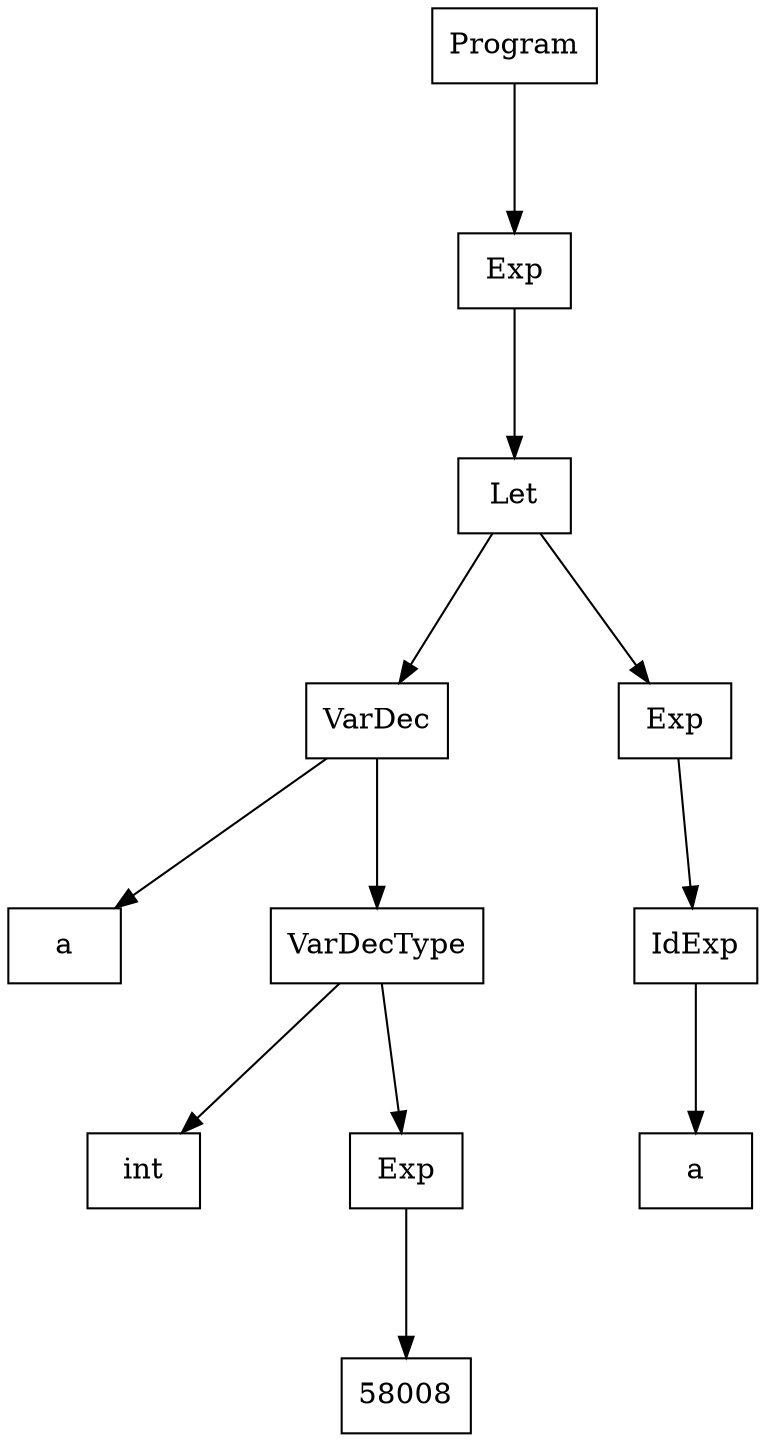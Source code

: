 digraph "ast"{

	nodesep=1;
	ranksep=1;

	N2 [label="Let", shape="box"];
	N3 [label="VarDec", shape="box"];
	N4 [label="a", shape="box"];
	N5 [label="VarDecType", shape="box"];
	N6 [label="int", shape="box"];
	N8 [label="58008", shape="box"];
	N7 [label="Exp", shape="box"];
	N10 [label="IdExp", shape="box"];
	N11 [label="a", shape="box"];
	N9 [label="Exp", shape="box"];
	N1 [label="Exp", shape="box"];
	N0 [label="Program", shape="box"];

	N7 -> N8; 
	N5 -> N6; 
	N5 -> N7; 
	N3 -> N4; 
	N3 -> N5; 
	N2 -> N3; 
	N10 -> N11; 
	N9 -> N10; 
	N2 -> N9; 
	N1 -> N2; 
	N0 -> N1; 
}